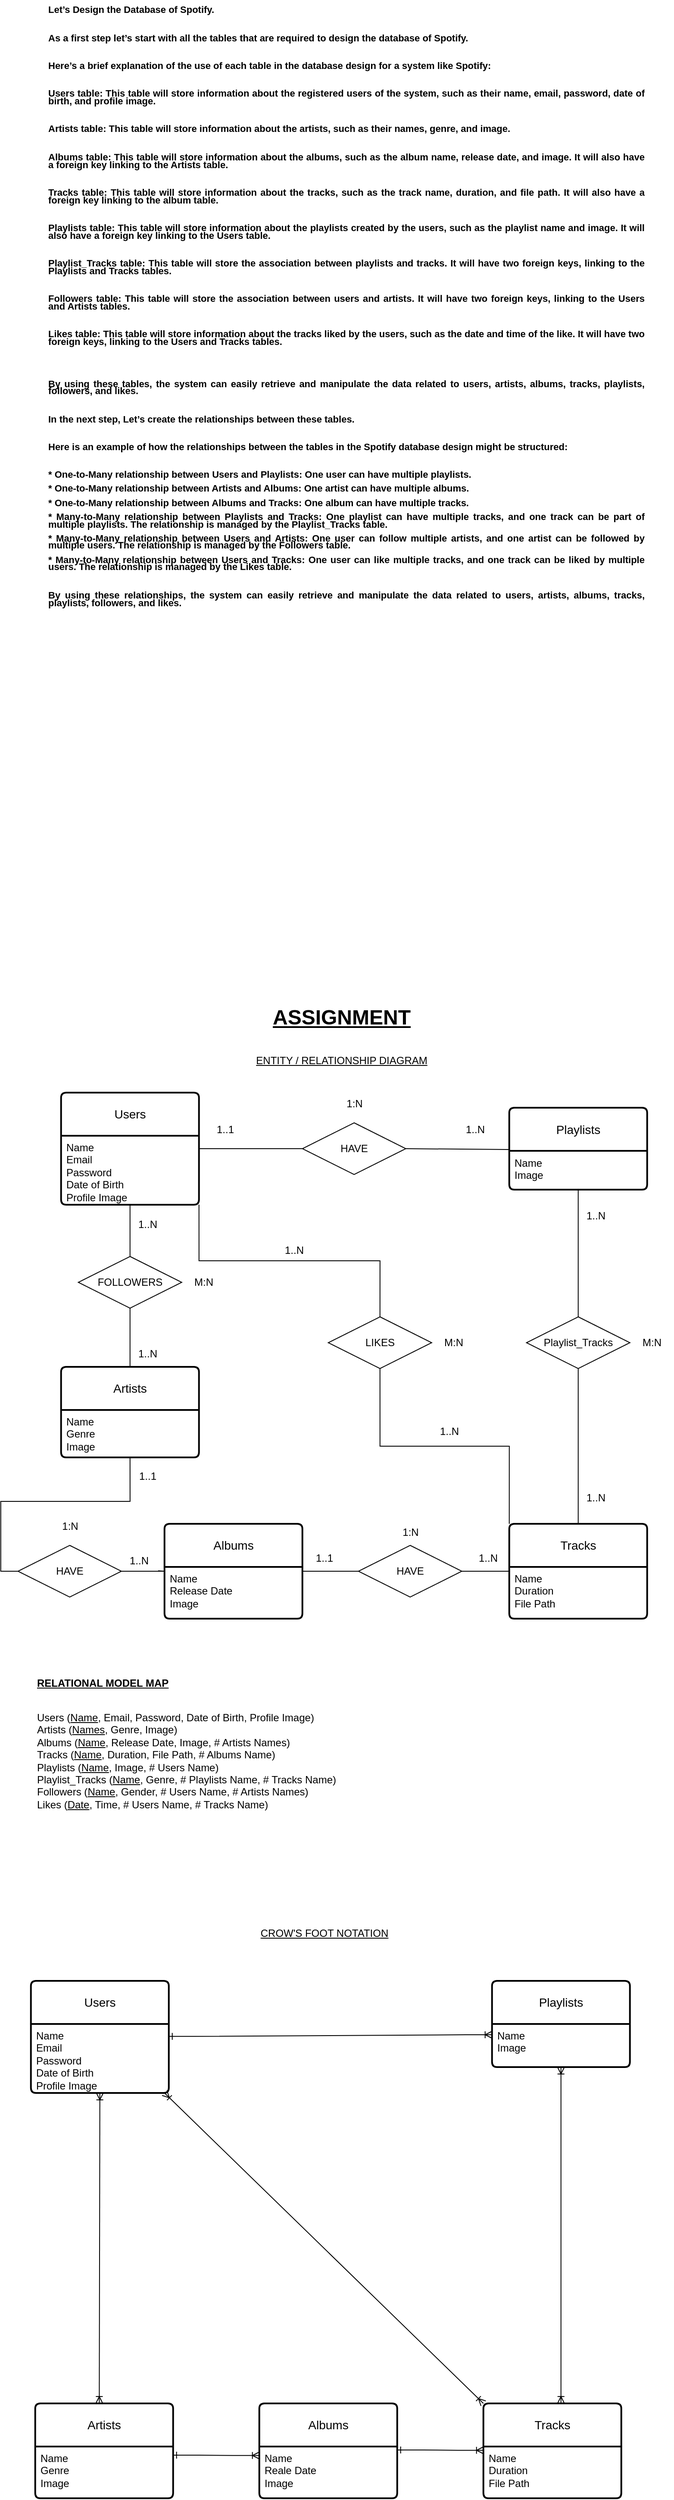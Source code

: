 <mxfile version="21.6.1" type="device">
  <diagram id="R2lEEEUBdFMjLlhIrx00" name="Page-1">
    <mxGraphModel dx="975" dy="630" grid="1" gridSize="10" guides="1" tooltips="1" connect="1" arrows="1" fold="1" page="1" pageScale="1" pageWidth="850" pageHeight="1100" math="0" shadow="0" extFonts="Permanent Marker^https://fonts.googleapis.com/css?family=Permanent+Marker">
      <root>
        <mxCell id="0" />
        <mxCell id="1" parent="0" />
        <mxCell id="Q0yfEz_CHsHbp9bYXUm1-1" value="Users" style="swimlane;childLayout=stackLayout;horizontal=1;startSize=50;horizontalStack=0;rounded=1;fontSize=14;fontStyle=0;strokeWidth=2;resizeParent=0;resizeLast=1;shadow=0;dashed=0;align=center;arcSize=4;whiteSpace=wrap;html=1;" vertex="1" parent="1">
          <mxGeometry x="109.86" y="1317" width="160" height="130" as="geometry" />
        </mxCell>
        <mxCell id="Q0yfEz_CHsHbp9bYXUm1-2" value="Name&lt;br&gt;Email&lt;br&gt;Password&lt;br&gt;Date of Birth&lt;br&gt;Profile Image" style="align=left;strokeColor=none;fillColor=none;spacingLeft=4;fontSize=12;verticalAlign=top;resizable=0;rotatable=0;part=1;html=1;" vertex="1" parent="Q0yfEz_CHsHbp9bYXUm1-1">
          <mxGeometry y="50" width="160" height="80" as="geometry" />
        </mxCell>
        <mxCell id="Q0yfEz_CHsHbp9bYXUm1-3" value="Playlists" style="swimlane;childLayout=stackLayout;horizontal=1;startSize=50;horizontalStack=0;rounded=1;fontSize=14;fontStyle=0;strokeWidth=2;resizeParent=0;resizeLast=1;shadow=0;dashed=0;align=center;arcSize=4;whiteSpace=wrap;html=1;" vertex="1" parent="1">
          <mxGeometry x="629.86" y="1334.5" width="160" height="95" as="geometry" />
        </mxCell>
        <mxCell id="Q0yfEz_CHsHbp9bYXUm1-4" value="Name&amp;nbsp;&lt;br&gt;Image" style="align=left;strokeColor=none;fillColor=none;spacingLeft=4;fontSize=12;verticalAlign=top;resizable=0;rotatable=0;part=1;html=1;" vertex="1" parent="Q0yfEz_CHsHbp9bYXUm1-3">
          <mxGeometry y="50" width="160" height="45" as="geometry" />
        </mxCell>
        <mxCell id="Q0yfEz_CHsHbp9bYXUm1-5" value="&lt;font style=&quot;font-size: 24px;&quot;&gt;&lt;b&gt;&lt;u&gt;ASSIGNMENT&lt;/u&gt;&lt;/b&gt;&lt;/font&gt;" style="text;html=1;align=center;verticalAlign=middle;resizable=0;points=[];autosize=1;strokeColor=none;fillColor=none;" vertex="1" parent="1">
          <mxGeometry x="344.86" y="1210" width="180" height="40" as="geometry" />
        </mxCell>
        <mxCell id="Q0yfEz_CHsHbp9bYXUm1-7" style="rounded=0;orthogonalLoop=1;jettySize=auto;html=1;exitX=1;exitY=0.5;exitDx=0;exitDy=0;startArrow=none;startFill=0;endArrow=none;endFill=0;" edge="1" parent="1" source="Q0yfEz_CHsHbp9bYXUm1-6">
          <mxGeometry relative="1" as="geometry">
            <mxPoint x="629.86" y="1383" as="targetPoint" />
          </mxGeometry>
        </mxCell>
        <mxCell id="Q0yfEz_CHsHbp9bYXUm1-9" style="rounded=0;orthogonalLoop=1;jettySize=auto;html=1;exitX=0;exitY=0.5;exitDx=0;exitDy=0;startArrow=none;startFill=0;endArrow=none;endFill=0;" edge="1" parent="1" source="Q0yfEz_CHsHbp9bYXUm1-6">
          <mxGeometry relative="1" as="geometry">
            <mxPoint x="269.86" y="1382" as="targetPoint" />
          </mxGeometry>
        </mxCell>
        <mxCell id="Q0yfEz_CHsHbp9bYXUm1-6" value="HAVE" style="shape=rhombus;perimeter=rhombusPerimeter;whiteSpace=wrap;html=1;align=center;" vertex="1" parent="1">
          <mxGeometry x="389.86" y="1352" width="120" height="60" as="geometry" />
        </mxCell>
        <mxCell id="Q0yfEz_CHsHbp9bYXUm1-10" value="1..1" style="text;html=1;align=center;verticalAlign=middle;resizable=0;points=[];autosize=1;strokeColor=none;fillColor=none;" vertex="1" parent="1">
          <mxGeometry x="279.86" y="1345" width="40" height="30" as="geometry" />
        </mxCell>
        <mxCell id="Q0yfEz_CHsHbp9bYXUm1-11" value="1..N" style="text;html=1;align=center;verticalAlign=middle;resizable=0;points=[];autosize=1;strokeColor=none;fillColor=none;" vertex="1" parent="1">
          <mxGeometry x="564.86" y="1345" width="50" height="30" as="geometry" />
        </mxCell>
        <mxCell id="Q0yfEz_CHsHbp9bYXUm1-12" value="1:N" style="text;html=1;align=center;verticalAlign=middle;resizable=0;points=[];autosize=1;strokeColor=none;fillColor=none;" vertex="1" parent="1">
          <mxGeometry x="429.86" y="1315" width="40" height="30" as="geometry" />
        </mxCell>
        <mxCell id="Q0yfEz_CHsHbp9bYXUm1-13" value="Tracks" style="swimlane;childLayout=stackLayout;horizontal=1;startSize=50;horizontalStack=0;rounded=1;fontSize=14;fontStyle=0;strokeWidth=2;resizeParent=0;resizeLast=1;shadow=0;dashed=0;align=center;arcSize=4;whiteSpace=wrap;html=1;" vertex="1" parent="1">
          <mxGeometry x="629.86" y="1817" width="160" height="110" as="geometry" />
        </mxCell>
        <mxCell id="Q0yfEz_CHsHbp9bYXUm1-14" value="Name&lt;br&gt;Duration&lt;br&gt;File Path" style="align=left;strokeColor=none;fillColor=none;spacingLeft=4;fontSize=12;verticalAlign=top;resizable=0;rotatable=0;part=1;html=1;" vertex="1" parent="Q0yfEz_CHsHbp9bYXUm1-13">
          <mxGeometry y="50" width="160" height="60" as="geometry" />
        </mxCell>
        <mxCell id="Q0yfEz_CHsHbp9bYXUm1-16" style="edgeStyle=orthogonalEdgeStyle;rounded=0;orthogonalLoop=1;jettySize=auto;html=1;exitX=0.5;exitY=0;exitDx=0;exitDy=0;entryX=0.5;entryY=1;entryDx=0;entryDy=0;endArrow=none;endFill=0;" edge="1" parent="1" source="Q0yfEz_CHsHbp9bYXUm1-15" target="Q0yfEz_CHsHbp9bYXUm1-4">
          <mxGeometry relative="1" as="geometry" />
        </mxCell>
        <mxCell id="Q0yfEz_CHsHbp9bYXUm1-17" style="edgeStyle=orthogonalEdgeStyle;rounded=0;orthogonalLoop=1;jettySize=auto;html=1;exitX=0.5;exitY=1;exitDx=0;exitDy=0;entryX=0.5;entryY=0;entryDx=0;entryDy=0;endArrow=none;endFill=0;" edge="1" parent="1" source="Q0yfEz_CHsHbp9bYXUm1-15" target="Q0yfEz_CHsHbp9bYXUm1-13">
          <mxGeometry relative="1" as="geometry" />
        </mxCell>
        <mxCell id="Q0yfEz_CHsHbp9bYXUm1-15" value="Playlist_Tracks" style="shape=rhombus;perimeter=rhombusPerimeter;whiteSpace=wrap;html=1;align=center;" vertex="1" parent="1">
          <mxGeometry x="649.86" y="1577" width="120" height="60" as="geometry" />
        </mxCell>
        <mxCell id="Q0yfEz_CHsHbp9bYXUm1-18" value="1..N" style="text;html=1;align=center;verticalAlign=middle;resizable=0;points=[];autosize=1;strokeColor=none;fillColor=none;" vertex="1" parent="1">
          <mxGeometry x="704.86" y="1445" width="50" height="30" as="geometry" />
        </mxCell>
        <mxCell id="Q0yfEz_CHsHbp9bYXUm1-19" value="1..N" style="text;html=1;align=center;verticalAlign=middle;resizable=0;points=[];autosize=1;strokeColor=none;fillColor=none;" vertex="1" parent="1">
          <mxGeometry x="704.86" y="1772" width="50" height="30" as="geometry" />
        </mxCell>
        <mxCell id="Q0yfEz_CHsHbp9bYXUm1-20" value="M:N" style="text;html=1;align=center;verticalAlign=middle;resizable=0;points=[];autosize=1;strokeColor=none;fillColor=none;" vertex="1" parent="1">
          <mxGeometry x="769.86" y="1592" width="50" height="30" as="geometry" />
        </mxCell>
        <mxCell id="Q0yfEz_CHsHbp9bYXUm1-21" value="Albums" style="swimlane;childLayout=stackLayout;horizontal=1;startSize=50;horizontalStack=0;rounded=1;fontSize=14;fontStyle=0;strokeWidth=2;resizeParent=0;resizeLast=1;shadow=0;dashed=0;align=center;arcSize=4;whiteSpace=wrap;html=1;" vertex="1" parent="1">
          <mxGeometry x="229.86" y="1817" width="160" height="110" as="geometry" />
        </mxCell>
        <mxCell id="Q0yfEz_CHsHbp9bYXUm1-22" value="Name&lt;br&gt;Release Date&lt;br&gt;Image" style="align=left;strokeColor=none;fillColor=none;spacingLeft=4;fontSize=12;verticalAlign=top;resizable=0;rotatable=0;part=1;html=1;" vertex="1" parent="Q0yfEz_CHsHbp9bYXUm1-21">
          <mxGeometry y="50" width="160" height="60" as="geometry" />
        </mxCell>
        <mxCell id="Q0yfEz_CHsHbp9bYXUm1-28" style="edgeStyle=orthogonalEdgeStyle;rounded=0;orthogonalLoop=1;jettySize=auto;html=1;exitX=0;exitY=0.5;exitDx=0;exitDy=0;entryX=1;entryY=0;entryDx=0;entryDy=0;endArrow=none;endFill=0;" edge="1" parent="1" source="Q0yfEz_CHsHbp9bYXUm1-23" target="Q0yfEz_CHsHbp9bYXUm1-22">
          <mxGeometry relative="1" as="geometry">
            <Array as="points">
              <mxPoint x="389.86" y="1872" />
            </Array>
          </mxGeometry>
        </mxCell>
        <mxCell id="Q0yfEz_CHsHbp9bYXUm1-35" style="edgeStyle=orthogonalEdgeStyle;rounded=0;orthogonalLoop=1;jettySize=auto;html=1;exitX=1;exitY=0.5;exitDx=0;exitDy=0;endArrow=none;endFill=0;" edge="1" parent="1" source="Q0yfEz_CHsHbp9bYXUm1-23">
          <mxGeometry relative="1" as="geometry">
            <mxPoint x="629.86" y="1872" as="targetPoint" />
          </mxGeometry>
        </mxCell>
        <mxCell id="Q0yfEz_CHsHbp9bYXUm1-23" value="HAVE" style="shape=rhombus;perimeter=rhombusPerimeter;whiteSpace=wrap;html=1;align=center;" vertex="1" parent="1">
          <mxGeometry x="454.86" y="1842" width="120" height="60" as="geometry" />
        </mxCell>
        <mxCell id="Q0yfEz_CHsHbp9bYXUm1-29" value="1..1" style="text;html=1;align=center;verticalAlign=middle;resizable=0;points=[];autosize=1;strokeColor=none;fillColor=none;" vertex="1" parent="1">
          <mxGeometry x="394.86" y="1842" width="40" height="30" as="geometry" />
        </mxCell>
        <mxCell id="Q0yfEz_CHsHbp9bYXUm1-30" value="1..N" style="text;html=1;align=center;verticalAlign=middle;resizable=0;points=[];autosize=1;strokeColor=none;fillColor=none;" vertex="1" parent="1">
          <mxGeometry x="579.86" y="1842" width="50" height="30" as="geometry" />
        </mxCell>
        <mxCell id="Q0yfEz_CHsHbp9bYXUm1-31" value="1:N" style="text;html=1;align=center;verticalAlign=middle;resizable=0;points=[];autosize=1;strokeColor=none;fillColor=none;" vertex="1" parent="1">
          <mxGeometry x="494.86" y="1812" width="40" height="30" as="geometry" />
        </mxCell>
        <mxCell id="Q0yfEz_CHsHbp9bYXUm1-36" value="Artists" style="swimlane;childLayout=stackLayout;horizontal=1;startSize=50;horizontalStack=0;rounded=1;fontSize=14;fontStyle=0;strokeWidth=2;resizeParent=0;resizeLast=1;shadow=0;dashed=0;align=center;arcSize=4;whiteSpace=wrap;html=1;" vertex="1" parent="1">
          <mxGeometry x="109.86" y="1635" width="160" height="105" as="geometry" />
        </mxCell>
        <mxCell id="Q0yfEz_CHsHbp9bYXUm1-37" value="Name&lt;br&gt;Genre&lt;br&gt;Image" style="align=left;strokeColor=none;fillColor=none;spacingLeft=4;fontSize=12;verticalAlign=top;resizable=0;rotatable=0;part=1;html=1;" vertex="1" parent="Q0yfEz_CHsHbp9bYXUm1-36">
          <mxGeometry y="50" width="160" height="55" as="geometry" />
        </mxCell>
        <mxCell id="Q0yfEz_CHsHbp9bYXUm1-48" style="edgeStyle=orthogonalEdgeStyle;rounded=0;orthogonalLoop=1;jettySize=auto;html=1;exitX=0.5;exitY=0;exitDx=0;exitDy=0;entryX=0.5;entryY=1;entryDx=0;entryDy=0;endArrow=none;endFill=0;" edge="1" parent="1" source="Q0yfEz_CHsHbp9bYXUm1-38" target="Q0yfEz_CHsHbp9bYXUm1-2">
          <mxGeometry relative="1" as="geometry" />
        </mxCell>
        <mxCell id="Q0yfEz_CHsHbp9bYXUm1-49" style="edgeStyle=orthogonalEdgeStyle;rounded=0;orthogonalLoop=1;jettySize=auto;html=1;exitX=0.5;exitY=1;exitDx=0;exitDy=0;entryX=0.5;entryY=0;entryDx=0;entryDy=0;endArrow=none;endFill=0;" edge="1" parent="1" source="Q0yfEz_CHsHbp9bYXUm1-38" target="Q0yfEz_CHsHbp9bYXUm1-36">
          <mxGeometry relative="1" as="geometry" />
        </mxCell>
        <mxCell id="Q0yfEz_CHsHbp9bYXUm1-38" value="FOLLOWERS" style="shape=rhombus;perimeter=rhombusPerimeter;whiteSpace=wrap;html=1;align=center;" vertex="1" parent="1">
          <mxGeometry x="129.86" y="1507" width="120" height="60" as="geometry" />
        </mxCell>
        <mxCell id="Q0yfEz_CHsHbp9bYXUm1-43" style="edgeStyle=orthogonalEdgeStyle;rounded=0;orthogonalLoop=1;jettySize=auto;html=1;exitX=1;exitY=0.5;exitDx=0;exitDy=0;entryX=-0.046;entryY=0.076;entryDx=0;entryDy=0;entryPerimeter=0;endArrow=none;endFill=0;" edge="1" parent="1" source="Q0yfEz_CHsHbp9bYXUm1-39" target="Q0yfEz_CHsHbp9bYXUm1-22">
          <mxGeometry relative="1" as="geometry">
            <Array as="points">
              <mxPoint x="229.86" y="1872" />
              <mxPoint x="229.86" y="1872" />
            </Array>
          </mxGeometry>
        </mxCell>
        <mxCell id="Q0yfEz_CHsHbp9bYXUm1-105" style="edgeStyle=orthogonalEdgeStyle;rounded=0;orthogonalLoop=1;jettySize=auto;html=1;exitX=0;exitY=0.5;exitDx=0;exitDy=0;entryX=0.5;entryY=1;entryDx=0;entryDy=0;endArrow=none;endFill=0;" edge="1" parent="1" source="Q0yfEz_CHsHbp9bYXUm1-39" target="Q0yfEz_CHsHbp9bYXUm1-37">
          <mxGeometry relative="1" as="geometry" />
        </mxCell>
        <mxCell id="Q0yfEz_CHsHbp9bYXUm1-39" value="HAVE" style="shape=rhombus;perimeter=rhombusPerimeter;whiteSpace=wrap;html=1;align=center;" vertex="1" parent="1">
          <mxGeometry x="59.86" y="1842" width="120" height="60" as="geometry" />
        </mxCell>
        <mxCell id="Q0yfEz_CHsHbp9bYXUm1-40" value="1:N" style="text;html=1;align=center;verticalAlign=middle;resizable=0;points=[];autosize=1;strokeColor=none;fillColor=none;" vertex="1" parent="1">
          <mxGeometry x="99.86" y="1805" width="40" height="30" as="geometry" />
        </mxCell>
        <mxCell id="Q0yfEz_CHsHbp9bYXUm1-46" value="1..N" style="text;html=1;align=center;verticalAlign=middle;resizable=0;points=[];autosize=1;strokeColor=none;fillColor=none;" vertex="1" parent="1">
          <mxGeometry x="174.86" y="1845" width="50" height="30" as="geometry" />
        </mxCell>
        <mxCell id="Q0yfEz_CHsHbp9bYXUm1-47" value="1..1" style="text;html=1;align=center;verticalAlign=middle;resizable=0;points=[];autosize=1;strokeColor=none;fillColor=none;" vertex="1" parent="1">
          <mxGeometry x="189.86" y="1747" width="40" height="30" as="geometry" />
        </mxCell>
        <mxCell id="Q0yfEz_CHsHbp9bYXUm1-50" value="1..N" style="text;html=1;align=center;verticalAlign=middle;resizable=0;points=[];autosize=1;strokeColor=none;fillColor=none;" vertex="1" parent="1">
          <mxGeometry x="184.86" y="1455" width="50" height="30" as="geometry" />
        </mxCell>
        <mxCell id="Q0yfEz_CHsHbp9bYXUm1-51" value="1..N" style="text;html=1;align=center;verticalAlign=middle;resizable=0;points=[];autosize=1;strokeColor=none;fillColor=none;" vertex="1" parent="1">
          <mxGeometry x="184.86" y="1605" width="50" height="30" as="geometry" />
        </mxCell>
        <mxCell id="Q0yfEz_CHsHbp9bYXUm1-52" value="M:N" style="text;html=1;align=center;verticalAlign=middle;resizable=0;points=[];autosize=1;strokeColor=none;fillColor=none;" vertex="1" parent="1">
          <mxGeometry x="249.86" y="1522" width="50" height="30" as="geometry" />
        </mxCell>
        <mxCell id="Q0yfEz_CHsHbp9bYXUm1-54" style="edgeStyle=orthogonalEdgeStyle;rounded=0;orthogonalLoop=1;jettySize=auto;html=1;exitX=0.5;exitY=1;exitDx=0;exitDy=0;entryX=0;entryY=0;entryDx=0;entryDy=0;endArrow=none;endFill=0;" edge="1" parent="1" source="Q0yfEz_CHsHbp9bYXUm1-53" target="Q0yfEz_CHsHbp9bYXUm1-13">
          <mxGeometry relative="1" as="geometry" />
        </mxCell>
        <mxCell id="Q0yfEz_CHsHbp9bYXUm1-55" style="edgeStyle=orthogonalEdgeStyle;rounded=0;orthogonalLoop=1;jettySize=auto;html=1;exitX=0.5;exitY=0;exitDx=0;exitDy=0;entryX=1;entryY=1;entryDx=0;entryDy=0;endArrow=none;endFill=0;" edge="1" parent="1" source="Q0yfEz_CHsHbp9bYXUm1-53" target="Q0yfEz_CHsHbp9bYXUm1-2">
          <mxGeometry relative="1" as="geometry" />
        </mxCell>
        <mxCell id="Q0yfEz_CHsHbp9bYXUm1-53" value="LIKES" style="shape=rhombus;perimeter=rhombusPerimeter;whiteSpace=wrap;html=1;align=center;" vertex="1" parent="1">
          <mxGeometry x="419.86" y="1577" width="120" height="60" as="geometry" />
        </mxCell>
        <mxCell id="Q0yfEz_CHsHbp9bYXUm1-56" value="1..N" style="text;html=1;align=center;verticalAlign=middle;resizable=0;points=[];autosize=1;strokeColor=none;fillColor=none;" vertex="1" parent="1">
          <mxGeometry x="354.86" y="1485" width="50" height="30" as="geometry" />
        </mxCell>
        <mxCell id="Q0yfEz_CHsHbp9bYXUm1-57" value="1..N" style="text;html=1;align=center;verticalAlign=middle;resizable=0;points=[];autosize=1;strokeColor=none;fillColor=none;" vertex="1" parent="1">
          <mxGeometry x="534.86" y="1695" width="50" height="30" as="geometry" />
        </mxCell>
        <mxCell id="Q0yfEz_CHsHbp9bYXUm1-58" value="M:N" style="text;html=1;align=center;verticalAlign=middle;resizable=0;points=[];autosize=1;strokeColor=none;fillColor=none;" vertex="1" parent="1">
          <mxGeometry x="539.86" y="1592" width="50" height="30" as="geometry" />
        </mxCell>
        <mxCell id="Q0yfEz_CHsHbp9bYXUm1-59" value="&lt;u&gt;ENTITY / RELATIONSHIP DIAGRAM&lt;/u&gt;" style="text;html=1;align=center;verticalAlign=middle;resizable=0;points=[];autosize=1;strokeColor=none;fillColor=none;" vertex="1" parent="1">
          <mxGeometry x="324.86" y="1265" width="220" height="30" as="geometry" />
        </mxCell>
        <mxCell id="Q0yfEz_CHsHbp9bYXUm1-60" value="&lt;u&gt;&lt;b&gt;RELATIONAL MODEL MAP&lt;/b&gt;&lt;/u&gt;" style="text;html=1;align=left;verticalAlign=middle;resizable=0;points=[];autosize=1;strokeColor=none;fillColor=none;" vertex="1" parent="1">
          <mxGeometry x="79.86" y="1987" width="180" height="30" as="geometry" />
        </mxCell>
        <mxCell id="Q0yfEz_CHsHbp9bYXUm1-62" value="Users (&lt;u&gt;Name&lt;/u&gt;, Email, Password, Date of Birth, Profile Image)&lt;br&gt;Artists (&lt;u&gt;Names&lt;/u&gt;, Genre, Image)&lt;br&gt;Albums (&lt;u&gt;Name&lt;/u&gt;, Release Date, Image, # Artists Names)&lt;br&gt;Tracks (&lt;u&gt;Name&lt;/u&gt;, Duration, File Path, # Albums Name)&lt;br&gt;Playlists (&lt;u&gt;Name&lt;/u&gt;, Image, # Users Name)&lt;br&gt;Playlist_Tracks (&lt;u&gt;Name&lt;/u&gt;, Genre, # Playlists Name, # Tracks Name)&lt;br&gt;Followers (&lt;u&gt;Name&lt;/u&gt;, Gender, # Users Name, # Artists Names)&lt;br&gt;Likes (&lt;u&gt;Date&lt;/u&gt;, Time, # Users Name, # Tracks Name)" style="text;html=1;align=left;verticalAlign=middle;resizable=0;points=[];autosize=1;strokeColor=none;fillColor=none;" vertex="1" parent="1">
          <mxGeometry x="79.86" y="2027" width="370" height="130" as="geometry" />
        </mxCell>
        <mxCell id="Q0yfEz_CHsHbp9bYXUm1-67" value="&lt;u&gt;CROW&#39;S FOOT NOTATION&lt;/u&gt;" style="text;html=1;align=center;verticalAlign=middle;resizable=0;points=[];autosize=1;strokeColor=none;fillColor=none;" vertex="1" parent="1">
          <mxGeometry x="329.86" y="2277" width="170" height="30" as="geometry" />
        </mxCell>
        <mxCell id="Q0yfEz_CHsHbp9bYXUm1-68" value="Users" style="swimlane;childLayout=stackLayout;horizontal=1;startSize=50;horizontalStack=0;rounded=1;fontSize=14;fontStyle=0;strokeWidth=2;resizeParent=0;resizeLast=1;shadow=0;dashed=0;align=center;arcSize=4;whiteSpace=wrap;html=1;" vertex="1" parent="1">
          <mxGeometry x="74.86" y="2347" width="160" height="130" as="geometry" />
        </mxCell>
        <mxCell id="Q0yfEz_CHsHbp9bYXUm1-69" value="Name&lt;br&gt;Email&lt;br&gt;Password&lt;br&gt;Date of Birth&lt;br&gt;Profile Image&lt;br&gt;" style="align=left;strokeColor=none;fillColor=none;spacingLeft=4;fontSize=12;verticalAlign=top;resizable=0;rotatable=0;part=1;html=1;" vertex="1" parent="Q0yfEz_CHsHbp9bYXUm1-68">
          <mxGeometry y="50" width="160" height="80" as="geometry" />
        </mxCell>
        <mxCell id="Q0yfEz_CHsHbp9bYXUm1-70" value="Playlists" style="swimlane;childLayout=stackLayout;horizontal=1;startSize=50;horizontalStack=0;rounded=1;fontSize=14;fontStyle=0;strokeWidth=2;resizeParent=0;resizeLast=1;shadow=0;dashed=0;align=center;arcSize=4;whiteSpace=wrap;html=1;" vertex="1" parent="1">
          <mxGeometry x="609.86" y="2347" width="160" height="100" as="geometry" />
        </mxCell>
        <mxCell id="Q0yfEz_CHsHbp9bYXUm1-71" value="Name&lt;br&gt;Image" style="align=left;strokeColor=none;fillColor=none;spacingLeft=4;fontSize=12;verticalAlign=top;resizable=0;rotatable=0;part=1;html=1;" vertex="1" parent="Q0yfEz_CHsHbp9bYXUm1-70">
          <mxGeometry y="50" width="160" height="50" as="geometry" />
        </mxCell>
        <mxCell id="Q0yfEz_CHsHbp9bYXUm1-72" value="Tracks" style="swimlane;childLayout=stackLayout;horizontal=1;startSize=50;horizontalStack=0;rounded=1;fontSize=14;fontStyle=0;strokeWidth=2;resizeParent=0;resizeLast=1;shadow=0;dashed=0;align=center;arcSize=4;whiteSpace=wrap;html=1;" vertex="1" parent="1">
          <mxGeometry x="599.86" y="2837" width="160" height="110" as="geometry" />
        </mxCell>
        <mxCell id="Q0yfEz_CHsHbp9bYXUm1-73" value="Name&lt;br&gt;Duration&lt;br&gt;File Path" style="align=left;strokeColor=none;fillColor=none;spacingLeft=4;fontSize=12;verticalAlign=top;resizable=0;rotatable=0;part=1;html=1;" vertex="1" parent="Q0yfEz_CHsHbp9bYXUm1-72">
          <mxGeometry y="50" width="160" height="60" as="geometry" />
        </mxCell>
        <mxCell id="Q0yfEz_CHsHbp9bYXUm1-74" value="Artists" style="swimlane;childLayout=stackLayout;horizontal=1;startSize=50;horizontalStack=0;rounded=1;fontSize=14;fontStyle=0;strokeWidth=2;resizeParent=0;resizeLast=1;shadow=0;dashed=0;align=center;arcSize=4;whiteSpace=wrap;html=1;" vertex="1" parent="1">
          <mxGeometry x="79.86" y="2837" width="160" height="110" as="geometry" />
        </mxCell>
        <mxCell id="Q0yfEz_CHsHbp9bYXUm1-75" value="Name&lt;br&gt;Genre&lt;br&gt;Image" style="align=left;strokeColor=none;fillColor=none;spacingLeft=4;fontSize=12;verticalAlign=top;resizable=0;rotatable=0;part=1;html=1;" vertex="1" parent="Q0yfEz_CHsHbp9bYXUm1-74">
          <mxGeometry y="50" width="160" height="60" as="geometry" />
        </mxCell>
        <mxCell id="Q0yfEz_CHsHbp9bYXUm1-76" value="Albums" style="swimlane;childLayout=stackLayout;horizontal=1;startSize=50;horizontalStack=0;rounded=1;fontSize=14;fontStyle=0;strokeWidth=2;resizeParent=0;resizeLast=1;shadow=0;dashed=0;align=center;arcSize=4;whiteSpace=wrap;html=1;" vertex="1" parent="1">
          <mxGeometry x="339.86" y="2837" width="160" height="110" as="geometry" />
        </mxCell>
        <mxCell id="Q0yfEz_CHsHbp9bYXUm1-77" value="Name&lt;br&gt;Reale Date&lt;br&gt;Image" style="align=left;strokeColor=none;fillColor=none;spacingLeft=4;fontSize=12;verticalAlign=top;resizable=0;rotatable=0;part=1;html=1;" vertex="1" parent="Q0yfEz_CHsHbp9bYXUm1-76">
          <mxGeometry y="50" width="160" height="60" as="geometry" />
        </mxCell>
        <mxCell id="Q0yfEz_CHsHbp9bYXUm1-92" value="" style="edgeStyle=entityRelationEdgeStyle;fontSize=12;html=1;endArrow=ERoneToMany;rounded=0;entryX=0;entryY=0.25;entryDx=0;entryDy=0;startArrow=ERone;startFill=0;" edge="1" parent="1" target="Q0yfEz_CHsHbp9bYXUm1-71">
          <mxGeometry width="100" height="100" relative="1" as="geometry">
            <mxPoint x="234.86" y="2411.37" as="sourcePoint" />
            <mxPoint x="604.86" y="2411.74" as="targetPoint" />
          </mxGeometry>
        </mxCell>
        <mxCell id="Q0yfEz_CHsHbp9bYXUm1-93" value="" style="edgeStyle=entityRelationEdgeStyle;fontSize=12;html=1;endArrow=ERoneToMany;rounded=0;entryX=0;entryY=0.25;entryDx=0;entryDy=0;startArrow=ERone;startFill=0;" edge="1" parent="1">
          <mxGeometry width="100" height="100" relative="1" as="geometry">
            <mxPoint x="499.86" y="2891" as="sourcePoint" />
            <mxPoint x="599.86" y="2891.38" as="targetPoint" />
            <Array as="points">
              <mxPoint x="404.86" y="2891.38" />
            </Array>
          </mxGeometry>
        </mxCell>
        <mxCell id="Q0yfEz_CHsHbp9bYXUm1-94" value="" style="edgeStyle=entityRelationEdgeStyle;fontSize=12;html=1;endArrow=ERoneToMany;rounded=0;entryX=0;entryY=0.25;entryDx=0;entryDy=0;startArrow=ERone;startFill=0;" edge="1" parent="1">
          <mxGeometry width="100" height="100" relative="1" as="geometry">
            <mxPoint x="239.86" y="2897" as="sourcePoint" />
            <mxPoint x="339.86" y="2897.38" as="targetPoint" />
            <Array as="points">
              <mxPoint x="39.86" y="2913" />
              <mxPoint x="144.86" y="2897.38" />
            </Array>
          </mxGeometry>
        </mxCell>
        <mxCell id="Q0yfEz_CHsHbp9bYXUm1-95" value="" style="fontSize=12;html=1;endArrow=ERoneToMany;startArrow=ERoneToMany;rounded=0;entryX=0.5;entryY=1;entryDx=0;entryDy=0;" edge="1" parent="1" target="Q0yfEz_CHsHbp9bYXUm1-71">
          <mxGeometry width="100" height="100" relative="1" as="geometry">
            <mxPoint x="689.86" y="2837" as="sourcePoint" />
            <mxPoint x="729.86" y="2477" as="targetPoint" />
          </mxGeometry>
        </mxCell>
        <mxCell id="Q0yfEz_CHsHbp9bYXUm1-97" value="" style="fontSize=12;html=1;endArrow=ERoneToMany;startArrow=ERoneToMany;rounded=0;entryX=0.5;entryY=1;entryDx=0;entryDy=0;" edge="1" parent="1" target="Q0yfEz_CHsHbp9bYXUm1-69">
          <mxGeometry width="100" height="100" relative="1" as="geometry">
            <mxPoint x="154.19" y="2837" as="sourcePoint" />
            <mxPoint x="249.86" y="2547" as="targetPoint" />
          </mxGeometry>
        </mxCell>
        <mxCell id="Q0yfEz_CHsHbp9bYXUm1-99" value="" style="fontSize=12;html=1;endArrow=ERoneToMany;startArrow=ERoneToMany;rounded=0;entryX=1;entryY=1;entryDx=0;entryDy=0;exitX=0;exitY=0;exitDx=0;exitDy=0;" edge="1" parent="1" source="Q0yfEz_CHsHbp9bYXUm1-72">
          <mxGeometry width="100" height="100" relative="1" as="geometry">
            <mxPoint x="594.86" y="2837" as="sourcePoint" />
            <mxPoint x="229.86" y="2477" as="targetPoint" />
          </mxGeometry>
        </mxCell>
        <mxCell id="Q0yfEz_CHsHbp9bYXUm1-104" value="&lt;h1 style=&quot;text-align: justify; font-size: 11px; line-height: 80%;&quot;&gt;&lt;font style=&quot;font-size: 11px;&quot;&gt;Let’s Design the Database of Spotify.&lt;/font&gt;&lt;/h1&gt;&lt;h1 style=&quot;text-align: justify; font-size: 11px; line-height: 80%;&quot;&gt;&lt;font style=&quot;font-size: 11px;&quot;&gt;&lt;br&gt;&lt;/font&gt;&lt;/h1&gt;&lt;h1 style=&quot;text-align: justify; font-size: 11px; line-height: 80%;&quot;&gt;&lt;font style=&quot;font-size: 11px;&quot;&gt;As a first step let’s start with all the tables that are required to design the database of Spotify.&lt;/font&gt;&lt;/h1&gt;&lt;h1 style=&quot;text-align: justify; font-size: 11px; line-height: 80%;&quot;&gt;&lt;font style=&quot;font-size: 11px;&quot;&gt;&lt;br&gt;&lt;/font&gt;&lt;/h1&gt;&lt;h1 style=&quot;text-align: justify; font-size: 11px; line-height: 80%;&quot;&gt;&lt;font style=&quot;font-size: 11px;&quot;&gt;Here’s a brief explanation of the use of each table in the database design for a system like Spotify:&lt;/font&gt;&lt;/h1&gt;&lt;h1 style=&quot;text-align: justify; font-size: 11px; line-height: 80%;&quot;&gt;&lt;font style=&quot;font-size: 11px;&quot;&gt;&lt;br&gt;&lt;/font&gt;&lt;/h1&gt;&lt;h1 style=&quot;text-align: justify; font-size: 11px; line-height: 80%;&quot;&gt;&lt;font style=&quot;font-size: 11px;&quot;&gt;Users table: This table will store information about the registered users of the system, such as their name, email, password, date of birth, and profile image.&lt;/font&gt;&lt;/h1&gt;&lt;h1 style=&quot;text-align: justify; font-size: 11px; line-height: 80%;&quot;&gt;&lt;font style=&quot;font-size: 11px;&quot;&gt;&lt;br&gt;&lt;/font&gt;&lt;/h1&gt;&lt;h1 style=&quot;text-align: justify; font-size: 11px; line-height: 80%;&quot;&gt;&lt;font style=&quot;font-size: 11px;&quot;&gt;Artists table: This table will store information about the artists, such as their names, genre, and image.&lt;/font&gt;&lt;/h1&gt;&lt;h1 style=&quot;text-align: justify; font-size: 11px; line-height: 80%;&quot;&gt;&lt;font style=&quot;font-size: 11px;&quot;&gt;&lt;br&gt;&lt;/font&gt;&lt;/h1&gt;&lt;h1 style=&quot;text-align: justify; font-size: 11px; line-height: 80%;&quot;&gt;&lt;font style=&quot;font-size: 11px;&quot;&gt;Albums table: This table will store information about the albums, such as the album name, release date, and image. It will also have a foreign key linking to the Artists table.&lt;/font&gt;&lt;/h1&gt;&lt;h1 style=&quot;text-align: justify; font-size: 11px; line-height: 80%;&quot;&gt;&lt;font style=&quot;font-size: 11px;&quot;&gt;&lt;br&gt;&lt;/font&gt;&lt;/h1&gt;&lt;h1 style=&quot;text-align: justify; font-size: 11px; line-height: 80%;&quot;&gt;&lt;font style=&quot;font-size: 11px;&quot;&gt;Tracks table: This table will store information about the tracks, such as the track name, duration, and file path. It will also have a foreign key linking to the album table.&lt;/font&gt;&lt;/h1&gt;&lt;h1 style=&quot;text-align: justify; font-size: 11px; line-height: 80%;&quot;&gt;&lt;font style=&quot;font-size: 11px;&quot;&gt;&lt;br&gt;&lt;/font&gt;&lt;/h1&gt;&lt;h1 style=&quot;text-align: justify; font-size: 11px; line-height: 80%;&quot;&gt;&lt;font style=&quot;font-size: 11px;&quot;&gt;Playlists table: This table will store information about the playlists created by the users, such as the playlist name and image. It will also have a foreign key linking to the Users table.&lt;/font&gt;&lt;/h1&gt;&lt;h1 style=&quot;text-align: justify; font-size: 11px; line-height: 80%;&quot;&gt;&lt;font style=&quot;font-size: 11px;&quot;&gt;&lt;br&gt;&lt;/font&gt;&lt;/h1&gt;&lt;h1 style=&quot;text-align: justify; font-size: 11px; line-height: 80%;&quot;&gt;&lt;font style=&quot;font-size: 11px;&quot;&gt;Playlist_Tracks table: This table will store the association between playlists and tracks. It will have two foreign keys, linking to the Playlists and Tracks tables.&lt;/font&gt;&lt;/h1&gt;&lt;h1 style=&quot;text-align: justify; font-size: 11px; line-height: 80%;&quot;&gt;&lt;font style=&quot;font-size: 11px;&quot;&gt;&lt;br&gt;&lt;/font&gt;&lt;/h1&gt;&lt;h1 style=&quot;text-align: justify; font-size: 11px; line-height: 80%;&quot;&gt;&lt;font style=&quot;font-size: 11px;&quot;&gt;Followers table: This table will store the association between users and artists. It will have two foreign keys, linking to the Users and Artists tables.&lt;/font&gt;&lt;/h1&gt;&lt;h1 style=&quot;text-align: justify; font-size: 11px; line-height: 80%;&quot;&gt;&lt;font style=&quot;font-size: 11px;&quot;&gt;&lt;br&gt;&lt;/font&gt;&lt;/h1&gt;&lt;h1 style=&quot;text-align: justify; font-size: 11px; line-height: 80%;&quot;&gt;&lt;font style=&quot;font-size: 11px;&quot;&gt;Likes table: This table will store information about the tracks liked by the users, such as the date and time of the like. It will have two foreign keys, linking to the Users and Tracks tables.&lt;/font&gt;&lt;/h1&gt;&lt;h1 style=&quot;text-align: justify; font-size: 11px; line-height: 80%;&quot;&gt;&lt;font style=&quot;font-size: 11px;&quot;&gt;&lt;br&gt;&lt;/font&gt;&lt;/h1&gt;&lt;h1 style=&quot;text-align: justify; font-size: 11px; line-height: 80%;&quot;&gt;&lt;font style=&quot;font-size: 11px;&quot;&gt;&lt;br&gt;&lt;/font&gt;&lt;/h1&gt;&lt;h1 style=&quot;text-align: justify; font-size: 11px; line-height: 80%;&quot;&gt;&lt;font style=&quot;font-size: 11px;&quot;&gt;By using these tables, the system can easily retrieve and manipulate the data related to users, artists, albums, tracks, playlists, followers, and likes.&lt;/font&gt;&lt;/h1&gt;&lt;h1 style=&quot;text-align: justify; font-size: 11px; line-height: 80%;&quot;&gt;&lt;font style=&quot;font-size: 11px;&quot;&gt;&lt;br&gt;&lt;/font&gt;&lt;/h1&gt;&lt;h1 style=&quot;text-align: justify; font-size: 11px; line-height: 80%;&quot;&gt;&lt;font style=&quot;font-size: 11px;&quot;&gt;In the next step, Let’s create the relationships between these tables.&lt;/font&gt;&lt;/h1&gt;&lt;h1 style=&quot;text-align: justify; font-size: 11px; line-height: 80%;&quot;&gt;&lt;font style=&quot;font-size: 11px;&quot;&gt;&lt;br&gt;&lt;/font&gt;&lt;/h1&gt;&lt;h1 style=&quot;text-align: justify; font-size: 11px; line-height: 80%;&quot;&gt;&lt;font style=&quot;font-size: 11px;&quot;&gt;Here is an example of how the relationships between the tables in the Spotify database design might be structured:&lt;/font&gt;&lt;/h1&gt;&lt;h1 style=&quot;text-align: justify; font-size: 11px; line-height: 80%;&quot;&gt;&lt;font style=&quot;font-size: 11px;&quot;&gt;&lt;br&gt;&lt;/font&gt;&lt;/h1&gt;&lt;h1 style=&quot;text-align: justify; font-size: 11px; line-height: 80%;&quot;&gt;&lt;font style=&quot;font-size: 11px;&quot;&gt;* One-to-Many relationship between Users and Playlists: One user can have multiple playlists.&lt;/font&gt;&lt;/h1&gt;&lt;h1 style=&quot;text-align: justify; font-size: 11px; line-height: 80%;&quot;&gt;&lt;font style=&quot;font-size: 11px;&quot;&gt;* One-to-Many relationship between Artists and Albums: One artist can have multiple albums.&lt;/font&gt;&lt;/h1&gt;&lt;h1 style=&quot;text-align: justify; font-size: 11px; line-height: 80%;&quot;&gt;&lt;font style=&quot;font-size: 11px;&quot;&gt;* One-to-Many relationship between Albums and Tracks: One album can have multiple tracks.&lt;/font&gt;&lt;/h1&gt;&lt;h1 style=&quot;text-align: justify; font-size: 11px; line-height: 80%;&quot;&gt;&lt;font style=&quot;font-size: 11px;&quot;&gt;* Many-to-Many relationship between Playlists and Tracks: One playlist can have multiple tracks, and one track can be part of multiple playlists. The relationship is managed by the Playlist_Tracks table.&lt;/font&gt;&lt;/h1&gt;&lt;h1 style=&quot;text-align: justify; font-size: 11px; line-height: 80%;&quot;&gt;&lt;font style=&quot;font-size: 11px;&quot;&gt;* Many-to-Many relationship between Users and Artists: One user can follow multiple artists, and one artist can be followed by multiple users. The relationship is managed by the Followers table.&lt;/font&gt;&lt;/h1&gt;&lt;h1 style=&quot;text-align: justify; font-size: 11px; line-height: 80%;&quot;&gt;&lt;font style=&quot;font-size: 11px;&quot;&gt;* Many-to-Many relationship between Users and Tracks: One user can like multiple tracks, and one track can be liked by multiple users. The relationship is managed by the Likes table.&lt;/font&gt;&lt;/h1&gt;&lt;h1 style=&quot;text-align: justify; font-size: 11px; line-height: 80%;&quot;&gt;&lt;font style=&quot;font-size: 11px;&quot;&gt;&lt;br&gt;&lt;/font&gt;&lt;/h1&gt;&lt;h1 style=&quot;text-align: justify; font-size: 11px; line-height: 80%;&quot;&gt;&lt;font style=&quot;font-size: 11px;&quot;&gt;By using these relationships, the system can easily retrieve and manipulate the data related to users, artists, albums, tracks, playlists, followers, and likes.&lt;/font&gt;&lt;/h1&gt;" style="text;html=1;strokeColor=none;fillColor=none;spacing=5;spacingTop=-20;whiteSpace=wrap;overflow=hidden;rounded=0;strokeWidth=3;" vertex="1" parent="1">
          <mxGeometry x="89.86" y="60" width="700" height="780" as="geometry" />
        </mxCell>
      </root>
    </mxGraphModel>
  </diagram>
</mxfile>
